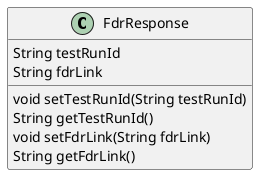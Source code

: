 @startuml
class FdrResponse {
    String testRunId
    String fdrLink
    void setTestRunId(String testRunId)
    String getTestRunId()
    void setFdrLink(String fdrLink)
    String getFdrLink()
}
@enduml